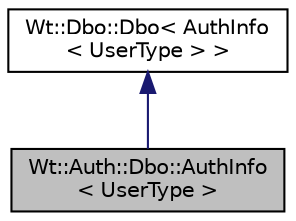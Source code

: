 digraph "Wt::Auth::Dbo::AuthInfo&lt; UserType &gt;"
{
 // LATEX_PDF_SIZE
  edge [fontname="Helvetica",fontsize="10",labelfontname="Helvetica",labelfontsize="10"];
  node [fontname="Helvetica",fontsize="10",shape=record];
  Node1 [label="Wt::Auth::Dbo::AuthInfo\l\< UserType \>",height=0.2,width=0.4,color="black", fillcolor="grey75", style="filled", fontcolor="black",tooltip="A default implementation for authentication data in Wt::Dbo."];
  Node2 -> Node1 [dir="back",color="midnightblue",fontsize="10",style="solid",fontname="Helvetica"];
  Node2 [label="Wt::Dbo::Dbo\< AuthInfo\l\< UserType \> \>",height=0.2,width=0.4,color="black", fillcolor="white", style="filled",URL="$classWt_1_1Dbo_1_1Dbo.html",tooltip=" "];
}
